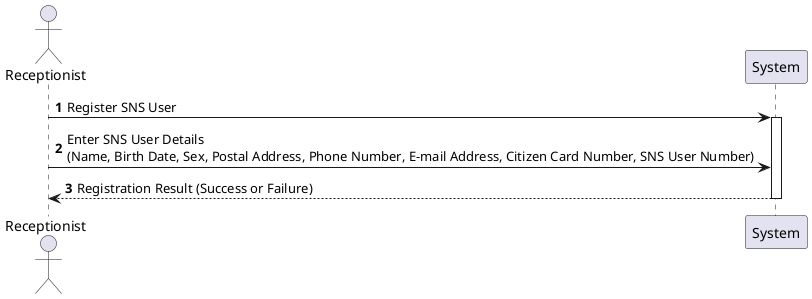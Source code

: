@startuml
autonumber
actor Receptionist as Reception

Reception -> System: Register SNS User
activate System

' Receptionist provides details for the SNS user
Reception -> System: Enter SNS User Details\n(Name, Birth Date, Sex, Postal Address, Phone Number, E-mail Address, Citizen Card Number, SNS User Number)

' System processes the request and confirms the SNS user registration
System --> Reception: Registration Result (Success or Failure)

deactivate System
@enduml
